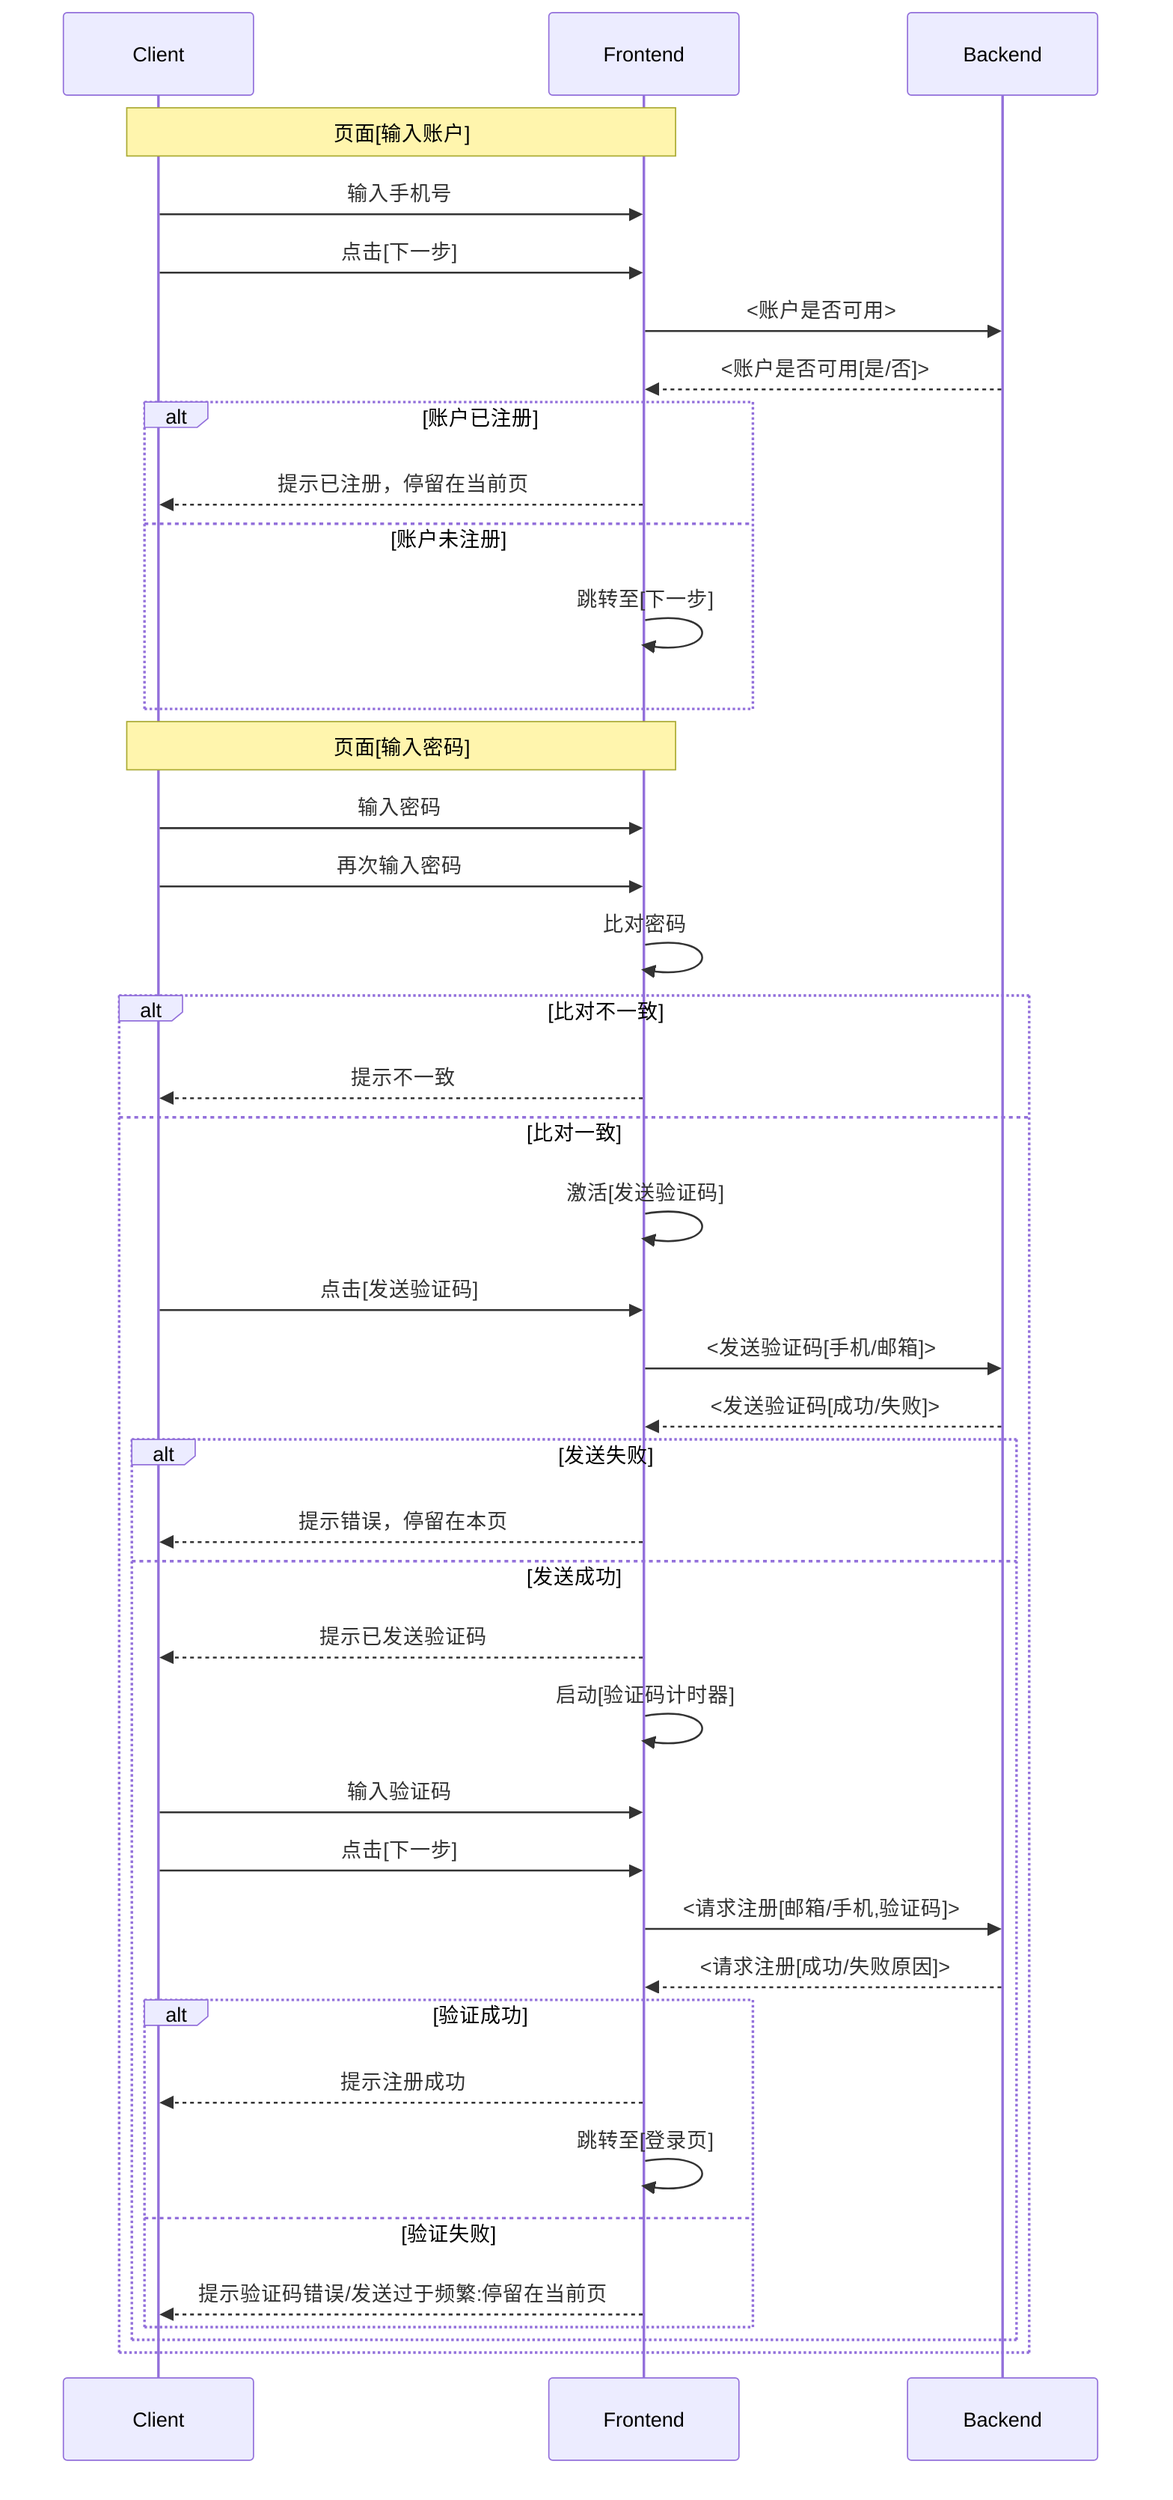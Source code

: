 sequenceDiagram
participant user as Client
participant client as Frontend
participant server as Backend

Note over user, client: 页面[输入账户]
user->>client: 输入手机号
  user->>client: 点击[下一步]
  client->>server: <账户是否可用>
  server-->>client: <账户是否可用[是/否]>
  alt 账户已注册
    client-->>user: 提示已注册，停留在当前页
  else 账户未注册
    client->>client: 跳转至[下一步]
end

Note over user, client: 页面[输入密码]
user->>client: 输入密码
user->>client: 再次输入密码
client->>client: 比对密码
alt 比对不一致
client-->>user: 提示不一致
else 比对一致
client->>client: 激活[发送验证码]
  user->>client: 点击[发送验证码]
  client->>server: <发送验证码[手机/邮箱]>
  server-->>client: <发送验证码[成功/失败]>
  alt 发送失败
    client-->>user: 提示错误，停留在本页
  else 发送成功
    client-->>user: 提示已发送验证码
    client->>client: 启动[验证码计时器]
      user->>client: 输入验证码
        user->>client: 点击[下一步]
        client->>server: <请求注册[邮箱/手机,验证码]>
        server-->>client: <请求注册[成功/失败原因]>
        alt 验证成功
          client-->>user: 提示注册成功
          client->>client: 跳转至[登录页]
        else 验证失败
          client-->>user: 提示验证码错误/发送过于频繁:停留在当前页
        end
      end
    end